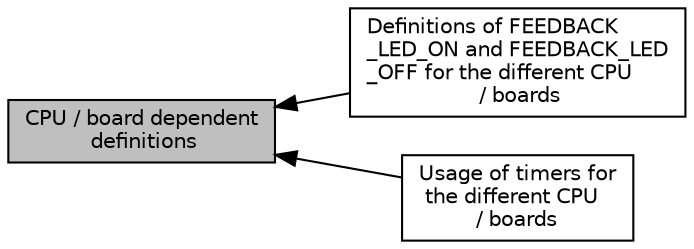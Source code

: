 digraph "CPU / board dependent definitions"
{
  edge [fontname="Helvetica",fontsize="10",labelfontname="Helvetica",labelfontsize="10"];
  node [fontname="Helvetica",fontsize="10",shape=box];
  rankdir=LR;
  Node2 [label="Definitions of FEEDBACK\l_LED_ON and FEEDBACK_LED\l_OFF for the different CPU\l / boards",height=0.2,width=0.4,color="black", fillcolor="white", style="filled",URL="$group___feedback_l_e_d_hardware.html",tooltip=" "];
  Node1 [label="CPU / board dependent\l definitions",height=0.2,width=0.4,color="black", fillcolor="grey75", style="filled", fontcolor="black",tooltip=" "];
  Node3 [label="Usage of timers for\l the different CPU \l/ boards",height=0.2,width=0.4,color="black", fillcolor="white", style="filled",URL="$group___timer.html",tooltip=" "];
  Node1->Node2 [shape=plaintext, dir="back", style="solid"];
  Node1->Node3 [shape=plaintext, dir="back", style="solid"];
}
